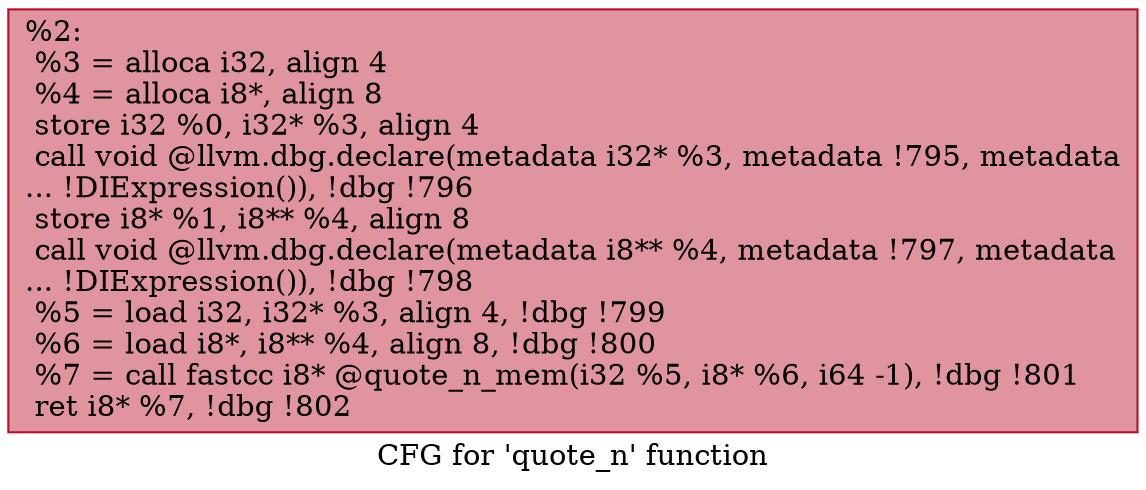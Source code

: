 digraph "CFG for 'quote_n' function" {
	label="CFG for 'quote_n' function";

	Node0x237d470 [shape=record,color="#b70d28ff", style=filled, fillcolor="#b70d2870",label="{%2:\l  %3 = alloca i32, align 4\l  %4 = alloca i8*, align 8\l  store i32 %0, i32* %3, align 4\l  call void @llvm.dbg.declare(metadata i32* %3, metadata !795, metadata\l... !DIExpression()), !dbg !796\l  store i8* %1, i8** %4, align 8\l  call void @llvm.dbg.declare(metadata i8** %4, metadata !797, metadata\l... !DIExpression()), !dbg !798\l  %5 = load i32, i32* %3, align 4, !dbg !799\l  %6 = load i8*, i8** %4, align 8, !dbg !800\l  %7 = call fastcc i8* @quote_n_mem(i32 %5, i8* %6, i64 -1), !dbg !801\l  ret i8* %7, !dbg !802\l}"];
}
